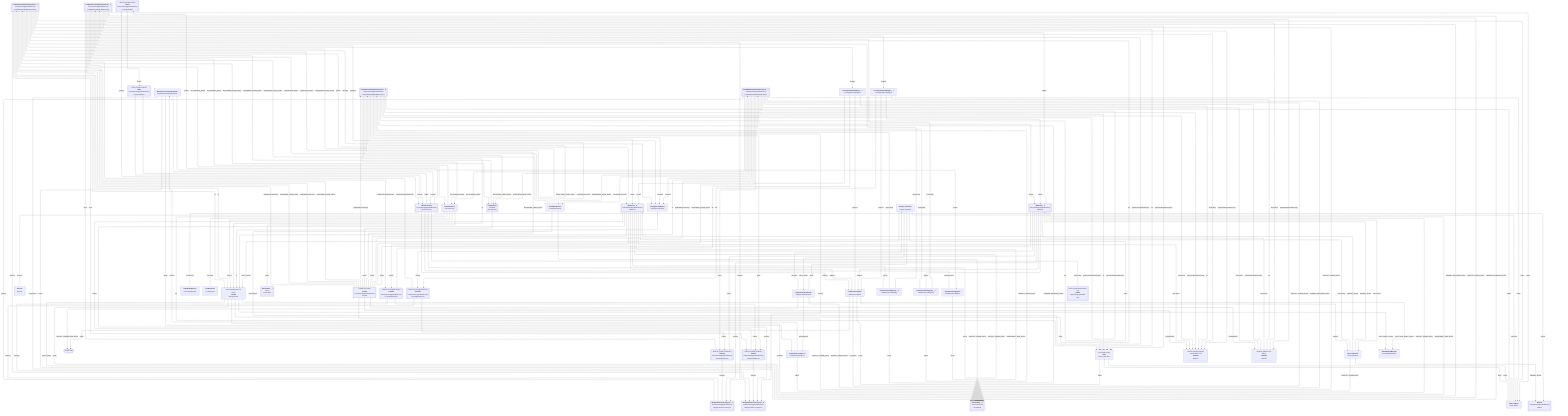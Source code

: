 %%{init: {"flowchart": {"defaultRenderer": "elk"}} }%%
flowchart TB

0x11E91BB6d1334585AA37D8F4fde3932C7960B938(["0x11E..938"]):::address
click 0x11E91BB6d1334585AA37D8F4fde3932C7960B938 "https://etherscan.io/address/0x11E91BB6d1334585AA37D8F4fde3932C7960B938"

0xAffe966B27ba3E4Ebb8A0eC124C7b7019CC762f8["<b>Booster</b><br>Booster<br><hr>"]:::contract
click 0xAffe966B27ba3E4Ebb8A0eC124C7b7019CC762f8 "https://etherscan.io/address/0xAffe966B27ba3E4Ebb8A0eC124C7b7019CC762f8#code"

0x53805A76E1f5ebbFE7115F16f9c87C2f7e633726[["fETH (Fractional ETH)<br><b>fETH</b><br><i>TransparentUpgradeableProxy</i><br>FractionalToken"]]:::contract
click 0x53805A76E1f5ebbFE7115F16f9c87C2f7e633726 "https://etherscan.io/address/0x53805A76E1f5ebbFE7115F16f9c87C2f7e633726#code"

0x53805A76E1f5ebbFE7115F16f9c87C2f7e633726 -- treasury --> 0x0e5CAA5c889Bdf053c9A76395f62267E653AFbb0

0xa87F04c9743Fd1933F82bdDec9692e9D97673769[["ffrxETH (Fractional frxETH)<br><b>ffrxETH</b><br><i>TransparentUpgradeableProxy</i><br>FractionalTokenV2"]]:::contract
click 0xa87F04c9743Fd1933F82bdDec9692e9D97673769 "https://etherscan.io/address/0xa87F04c9743Fd1933F82bdDec9692e9D97673769#code"


0xa87F04c9743Fd1933F82bdDec9692e9D97673769 -- treasury --> 0xcfEEfF214b256063110d3236ea12Db49d2dF2359

0xD6B8162e2fb9F3EFf09bb8598ca0C8958E33A23D[["fstETH (Fractional stETH)<br><b>fstETH</b><br><i>TransparentUpgradeableProxy</i><br>FractionalTokenV2"]]:::contract
click 0xD6B8162e2fb9F3EFf09bb8598ca0C8958E33A23D "https://etherscan.io/address/0xD6B8162e2fb9F3EFf09bb8598ca0C8958E33A23D#code"


0xD6B8162e2fb9F3EFf09bb8598ca0C8958E33A23D -- treasury --> 0xED803540037B0ae069c93420F89Cd653B6e3Df1f

0x9710Ca7F3eDD4893f399c89ea184D92cc7172e28["<b>Fundraising_Gauge_Fx</b><br>Fundraising Gauge Fx"]:::contract
click 0x9710Ca7F3eDD4893f399c89ea184D92cc7172e28 "https://etherscan.io/address/0x9710Ca7F3eDD4893f399c89ea184D92cc7172e28#code"

0x9710Ca7F3eDD4893f399c89ea184D92cc7172e28 -- admin --> 0x26B2ec4E02ebe2F54583af25b647b1D619e67BbF

0x9710Ca7F3eDD4893f399c89ea184D92cc7172e28 -- receiver --> 0x81243a88Dd9Fb963c643bD3f2194c2cA9CCFc428

0xa84360896cE9152d1780c546305BB54125F962d9["<b>FxETHTwapOracle</b><br>FxETHTwapOracle<br><hr>"]:::contract
click 0xa84360896cE9152d1780c546305BB54125F962d9 "https://etherscan.io/address/0xa84360896cE9152d1780c546305BB54125F962d9#code"

0x365AccFCa291e7D3914637ABf1F7635dB165Bb09["FXN (FXN Token)<br><b>FXN</b><br>Curve DAO Token"]:::contract
click 0x365AccFCa291e7D3914637ABf1F7635dB165Bb09 "https://etherscan.io/address/0x365AccFCa291e7D3914637ABf1F7635dB165Bb09#code"

0x365AccFCa291e7D3914637ABf1F7635dB165Bb09 -- admin --> 0x26B2ec4E02ebe2F54583af25b647b1D619e67BbF

0x365AccFCa291e7D3914637ABf1F7635dB165Bb09 -- minter --> 0xC8b194925D55d5dE9555AD1db74c149329F71DeF

0x56B3c8eF8A095f8637B6A84942aA898326B82b91["<b>FxnDepositor</b><br>FxnDepositor<br><hr>"]:::contract
click 0x56B3c8eF8A095f8637B6A84942aA898326B82b91 "https://etherscan.io/address/0x56B3c8eF8A095f8637B6A84942aA898326B82b91#code"

0xd11a4Ee017cA0BECA8FA45fF2abFe9C6267b7881["<b>FxnVoterProxy</b><br>FxnVoterProxy"]:::contract
click 0xd11a4Ee017cA0BECA8FA45fF2abFe9C6267b7881 "https://etherscan.io/address/0xd11a4Ee017cA0BECA8FA45fF2abFe9C6267b7881#code"

0xd11a4Ee017cA0BECA8FA45fF2abFe9C6267b7881 -- depositor --> 0x56B3c8eF8A095f8637B6A84942aA898326B82b91

0xd11a4Ee017cA0BECA8FA45fF2abFe9C6267b7881 -- escrow --> 0xEC6B8A3F3605B083F7044C0F31f2cac0caf1d469

0xd11a4Ee017cA0BECA8FA45fF2abFe9C6267b7881 -- fxn --> 0x365AccFCa291e7D3914637ABf1F7635dB165Bb09

0xd11a4Ee017cA0BECA8FA45fF2abFe9C6267b7881 -- operator --> 0xAffe966B27ba3E4Ebb8A0eC124C7b7019CC762f8

0xd11a4Ee017cA0BECA8FA45fF2abFe9C6267b7881 -- owner --> 0xa3C5A1e09150B75ff251c1a7815A07182c3de2FB


0x085780639CC2cACd35E474e71f4d000e2405d8f6[["fxUSD (f(x) USD)<br><b>fxUSD</b><br><i>TransparentUpgradeableProxy</i><br>FxUSD"]]:::contract
click 0x085780639CC2cACd35E474e71f4d000e2405d8f6 "https://etherscan.io/address/0x085780639CC2cACd35E474e71f4d000e2405d8f6#code"

0x085780639CC2cACd35E474e71f4d000e2405d8f6 -- DEFAULT_ADMIN_ROLE --> 0x26B2ec4E02ebe2F54583af25b647b1D619e67BbF


0x085780639CC2cACd35E474e71f4d000e2405d8f6 -- getMarkets[0] --> 0x7f39C581F595B53c5cb19bD0b3f8dA6c935E2Ca0

0x085780639CC2cACd35E474e71f4d000e2405d8f6 -- getMarkets[1] --> 0xac3E018457B222d93114458476f3E3416Abbe38F

0x085780639CC2cACd35E474e71f4d000e2405d8f6 -- getRebalancePools[0] --> 0x9aD382b028e03977D446635Ba6b8492040F829b7

0x085780639CC2cACd35E474e71f4d000e2405d8f6 -- getRebalancePools[1] --> 0x0417CE2934899d7130229CDa39Db456Ff2332685

0x085780639CC2cACd35E474e71f4d000e2405d8f6 -- getRebalancePools[2] --> 0xb925F8CAA6BE0BFCd1A7383168D1c932D185A748

0x085780639CC2cACd35E474e71f4d000e2405d8f6 -- getRebalancePools[3] --> 0x4a2ab45D27428901E826db4a52Dae00594b68022

0xA5e2Ec4682a32605b9098Ddd7204fe84Ab932fE4[["<b>FxUSDFacet</b><br><i>Diamond</i><br>FxUSDFacet"]]:::contract
click 0xA5e2Ec4682a32605b9098Ddd7204fe84Ab932fE4 "https://etherscan.io/address/0xA5e2Ec4682a32605b9098Ddd7204fe84Ab932fE4#code"

0xA5e2Ec4682a32605b9098Ddd7204fe84Ab932fE4 -- fxUSD --> 0x085780639CC2cACd35E474e71f4d000e2405d8f6

0x78c3aF23A4DeA2F630C130d2E42717587584BF05["<b>FxUSDRebalancer</b><br>FxUSDRebalancer"]:::contract
click 0x78c3aF23A4DeA2F630C130d2E42717587584BF05 "https://etherscan.io/address/0x78c3aF23A4DeA2F630C130d2E42717587584BF05#code"

0x78c3aF23A4DeA2F630C130d2E42717587584BF05 -- REBALANCE_POOL_ROLE --> 0x9aD382b028e03977D446635Ba6b8492040F829b7

0x78c3aF23A4DeA2F630C130d2E42717587584BF05 -- REBALANCE_POOL_ROLE --> 0x0417CE2934899d7130229CDa39Db456Ff2332685

0x78c3aF23A4DeA2F630C130d2E42717587584BF05 -- REBALANCE_POOL_ROLE --> 0xb925F8CAA6BE0BFCd1A7383168D1c932D185A748

0x78c3aF23A4DeA2F630C130d2E42717587584BF05 -- REBALANCE_POOL_ROLE --> 0x4a2ab45D27428901E826db4a52Dae00594b68022

0x78c3aF23A4DeA2F630C130d2E42717587584BF05 -- DEFAULT_ADMIN_ROLE --> 0x26B2ec4E02ebe2F54583af25b647b1D619e67BbF

0x78c3aF23A4DeA2F630C130d2E42717587584BF05 -- bonusToken --> 0x365AccFCa291e7D3914637ABf1F7635dB165Bb09

0x9aD382b028e03977D446635Ba6b8492040F829b7[["<b>FxUSDShareableRebalancePool__0</b><br><i>TransparentUpgradeableProxy</i><br>FxUSDShareableRebalancePool"]]:::contract
click 0x9aD382b028e03977D446635Ba6b8492040F829b7 "https://etherscan.io/address/0x9aD382b028e03977D446635Ba6b8492040F829b7#code"

0x9aD382b028e03977D446635Ba6b8492040F829b7 -- LIQUIDATOR_ROLE --> 0x78c3aF23A4DeA2F630C130d2E42717587584BF05

0x9aD382b028e03977D446635Ba6b8492040F829b7 -- WITHDRAW_FROM_ROLE --> 0x085780639CC2cACd35E474e71f4d000e2405d8f6

0x9aD382b028e03977D446635Ba6b8492040F829b7 -- WITHDRAW_FROM_ROLE --> 0xA5e2Ec4682a32605b9098Ddd7204fe84Ab932fE4

0x9aD382b028e03977D446635Ba6b8492040F829b7 -- DEFAULT_ADMIN_ROLE --> 0x26B2ec4E02ebe2F54583af25b647b1D619e67BbF

0x9aD382b028e03977D446635Ba6b8492040F829b7 -- REWARD_MANAGER_ROLE --> 0x26B2ec4E02ebe2F54583af25b647b1D619e67BbF

0x9aD382b028e03977D446635Ba6b8492040F829b7 -- VE_SHARING_ROLE --> 0xd11a4Ee017cA0BECA8FA45fF2abFe9C6267b7881

0x9aD382b028e03977D446635Ba6b8492040F829b7 -- asset --> 0xD6B8162e2fb9F3EFf09bb8598ca0C8958E33A23D

0x9aD382b028e03977D446635Ba6b8492040F829b7 -- baseToken --> 0x7f39C581F595B53c5cb19bD0b3f8dA6c935E2Ca0

0x9aD382b028e03977D446635Ba6b8492040F829b7 -- fxn --> 0x365AccFCa291e7D3914637ABf1F7635dB165Bb09


0x9aD382b028e03977D446635Ba6b8492040F829b7 -- getActiveRewardTokens[0] --> 0x7f39C581F595B53c5cb19bD0b3f8dA6c935E2Ca0

0x9aD382b028e03977D446635Ba6b8492040F829b7 -- getActiveRewardTokens[1] --> 0x365AccFCa291e7D3914637ABf1F7635dB165Bb09

0x9aD382b028e03977D446635Ba6b8492040F829b7 -- market --> 0xAD9A0E7C08bc9F747dF97a3E7E7f620632CB6155

0x9aD382b028e03977D446635Ba6b8492040F829b7 -- minter --> 0xC8b194925D55d5dE9555AD1db74c149329F71DeF

0x9aD382b028e03977D446635Ba6b8492040F829b7 -- treasury --> 0xED803540037B0ae069c93420F89Cd653B6e3Df1f

0x9aD382b028e03977D446635Ba6b8492040F829b7 -- ve --> 0xEC6B8A3F3605B083F7044C0F31f2cac0caf1d469

0x9aD382b028e03977D446635Ba6b8492040F829b7 -- veHelper --> 0xd766f2b87DE4b08c2239580366e49710180aba02


0x0417CE2934899d7130229CDa39Db456Ff2332685[["<b>FxUSDShareableRebalancePool__1</b><br><i>TransparentUpgradeableProxy</i><br>FxUSDShareableRebalancePool"]]:::contract
click 0x0417CE2934899d7130229CDa39Db456Ff2332685 "https://etherscan.io/address/0x0417CE2934899d7130229CDa39Db456Ff2332685#code"

0x0417CE2934899d7130229CDa39Db456Ff2332685 -- LIQUIDATOR_ROLE --> 0x78c3aF23A4DeA2F630C130d2E42717587584BF05

0x0417CE2934899d7130229CDa39Db456Ff2332685 -- WITHDRAW_FROM_ROLE --> 0x085780639CC2cACd35E474e71f4d000e2405d8f6

0x0417CE2934899d7130229CDa39Db456Ff2332685 -- WITHDRAW_FROM_ROLE --> 0xA5e2Ec4682a32605b9098Ddd7204fe84Ab932fE4

0x0417CE2934899d7130229CDa39Db456Ff2332685 -- DEFAULT_ADMIN_ROLE --> 0x26B2ec4E02ebe2F54583af25b647b1D619e67BbF

0x0417CE2934899d7130229CDa39Db456Ff2332685 -- REWARD_MANAGER_ROLE --> 0x26B2ec4E02ebe2F54583af25b647b1D619e67BbF

0x0417CE2934899d7130229CDa39Db456Ff2332685 -- VE_SHARING_ROLE --> 0xd11a4Ee017cA0BECA8FA45fF2abFe9C6267b7881

0x0417CE2934899d7130229CDa39Db456Ff2332685 -- asset --> 0xD6B8162e2fb9F3EFf09bb8598ca0C8958E33A23D

0x0417CE2934899d7130229CDa39Db456Ff2332685 -- baseToken --> 0x7f39C581F595B53c5cb19bD0b3f8dA6c935E2Ca0

0x0417CE2934899d7130229CDa39Db456Ff2332685 -- fxn --> 0x365AccFCa291e7D3914637ABf1F7635dB165Bb09


0x0417CE2934899d7130229CDa39Db456Ff2332685 -- getActiveRewardTokens[0] --> 0x7f39C581F595B53c5cb19bD0b3f8dA6c935E2Ca0

0x0417CE2934899d7130229CDa39Db456Ff2332685 -- getActiveRewardTokens[1] --> 0x365AccFCa291e7D3914637ABf1F7635dB165Bb09

0x0417CE2934899d7130229CDa39Db456Ff2332685 -- getActiveRewardTokens[2] --> 0x5a097b014C547718e79030a077A91Ae37679EfF5

0x0417CE2934899d7130229CDa39Db456Ff2332685 -- market --> 0xAD9A0E7C08bc9F747dF97a3E7E7f620632CB6155

0x0417CE2934899d7130229CDa39Db456Ff2332685 -- minter --> 0xC8b194925D55d5dE9555AD1db74c149329F71DeF

0x0417CE2934899d7130229CDa39Db456Ff2332685 -- treasury --> 0xED803540037B0ae069c93420F89Cd653B6e3Df1f

0x0417CE2934899d7130229CDa39Db456Ff2332685 -- ve --> 0xEC6B8A3F3605B083F7044C0F31f2cac0caf1d469

0x0417CE2934899d7130229CDa39Db456Ff2332685 -- veHelper --> 0xd766f2b87DE4b08c2239580366e49710180aba02

0x0417CE2934899d7130229CDa39Db456Ff2332685 -- wrapper --> 0x6AF422087aBF42819F764FF8DE95269036b9A8F9

0xb925F8CAA6BE0BFCd1A7383168D1c932D185A748[["<b>FxUSDShareableRebalancePool__2</b><br><i>TransparentUpgradeableProxy</i><br>FxUSDShareableRebalancePool"]]:::contract
click 0xb925F8CAA6BE0BFCd1A7383168D1c932D185A748 "https://etherscan.io/address/0xb925F8CAA6BE0BFCd1A7383168D1c932D185A748#code"

0xb925F8CAA6BE0BFCd1A7383168D1c932D185A748 -- LIQUIDATOR_ROLE --> 0x78c3aF23A4DeA2F630C130d2E42717587584BF05

0xb925F8CAA6BE0BFCd1A7383168D1c932D185A748 -- WITHDRAW_FROM_ROLE --> 0x085780639CC2cACd35E474e71f4d000e2405d8f6

0xb925F8CAA6BE0BFCd1A7383168D1c932D185A748 -- WITHDRAW_FROM_ROLE --> 0xA5e2Ec4682a32605b9098Ddd7204fe84Ab932fE4

0xb925F8CAA6BE0BFCd1A7383168D1c932D185A748 -- DEFAULT_ADMIN_ROLE --> 0x26B2ec4E02ebe2F54583af25b647b1D619e67BbF

0xb925F8CAA6BE0BFCd1A7383168D1c932D185A748 -- REWARD_MANAGER_ROLE --> 0x26B2ec4E02ebe2F54583af25b647b1D619e67BbF

0xb925F8CAA6BE0BFCd1A7383168D1c932D185A748 -- VE_SHARING_ROLE --> 0xd11a4Ee017cA0BECA8FA45fF2abFe9C6267b7881

0xb925F8CAA6BE0BFCd1A7383168D1c932D185A748 -- asset --> 0xa87F04c9743Fd1933F82bdDec9692e9D97673769

0xb925F8CAA6BE0BFCd1A7383168D1c932D185A748 -- baseToken --> 0xac3E018457B222d93114458476f3E3416Abbe38F

0xb925F8CAA6BE0BFCd1A7383168D1c932D185A748 -- fxn --> 0x365AccFCa291e7D3914637ABf1F7635dB165Bb09


0xb925F8CAA6BE0BFCd1A7383168D1c932D185A748 -- getActiveRewardTokens[0] --> 0xac3E018457B222d93114458476f3E3416Abbe38F

0xb925F8CAA6BE0BFCd1A7383168D1c932D185A748 -- getActiveRewardTokens[1] --> 0x365AccFCa291e7D3914637ABf1F7635dB165Bb09

0xb925F8CAA6BE0BFCd1A7383168D1c932D185A748 -- market --> 0x714B853b3bA73E439c652CfE79660F329E6ebB42

0xb925F8CAA6BE0BFCd1A7383168D1c932D185A748 -- minter --> 0xC8b194925D55d5dE9555AD1db74c149329F71DeF

0xb925F8CAA6BE0BFCd1A7383168D1c932D185A748 -- treasury --> 0xcfEEfF214b256063110d3236ea12Db49d2dF2359

0xb925F8CAA6BE0BFCd1A7383168D1c932D185A748 -- ve --> 0xEC6B8A3F3605B083F7044C0F31f2cac0caf1d469

0xb925F8CAA6BE0BFCd1A7383168D1c932D185A748 -- veHelper --> 0xd766f2b87DE4b08c2239580366e49710180aba02


0x4a2ab45D27428901E826db4a52Dae00594b68022[["<b>FxUSDShareableRebalancePool__3</b><br><i>TransparentUpgradeableProxy</i><br>FxUSDShareableRebalancePool"]]:::contract
click 0x4a2ab45D27428901E826db4a52Dae00594b68022 "https://etherscan.io/address/0x4a2ab45D27428901E826db4a52Dae00594b68022#code"

0x4a2ab45D27428901E826db4a52Dae00594b68022 -- LIQUIDATOR_ROLE --> 0x78c3aF23A4DeA2F630C130d2E42717587584BF05

0x4a2ab45D27428901E826db4a52Dae00594b68022 -- WITHDRAW_FROM_ROLE --> 0x085780639CC2cACd35E474e71f4d000e2405d8f6

0x4a2ab45D27428901E826db4a52Dae00594b68022 -- WITHDRAW_FROM_ROLE --> 0xA5e2Ec4682a32605b9098Ddd7204fe84Ab932fE4

0x4a2ab45D27428901E826db4a52Dae00594b68022 -- DEFAULT_ADMIN_ROLE --> 0x26B2ec4E02ebe2F54583af25b647b1D619e67BbF

0x4a2ab45D27428901E826db4a52Dae00594b68022 -- REWARD_MANAGER_ROLE --> 0x26B2ec4E02ebe2F54583af25b647b1D619e67BbF

0x4a2ab45D27428901E826db4a52Dae00594b68022 -- VE_SHARING_ROLE --> 0xd11a4Ee017cA0BECA8FA45fF2abFe9C6267b7881

0x4a2ab45D27428901E826db4a52Dae00594b68022 -- asset --> 0xa87F04c9743Fd1933F82bdDec9692e9D97673769

0x4a2ab45D27428901E826db4a52Dae00594b68022 -- baseToken --> 0xac3E018457B222d93114458476f3E3416Abbe38F

0x4a2ab45D27428901E826db4a52Dae00594b68022 -- fxn --> 0x365AccFCa291e7D3914637ABf1F7635dB165Bb09


0x4a2ab45D27428901E826db4a52Dae00594b68022 -- getActiveRewardTokens[0] --> 0xac3E018457B222d93114458476f3E3416Abbe38F

0x4a2ab45D27428901E826db4a52Dae00594b68022 -- getActiveRewardTokens[1] --> 0x365AccFCa291e7D3914637ABf1F7635dB165Bb09

0x4a2ab45D27428901E826db4a52Dae00594b68022 -- getActiveRewardTokens[2] --> 0x2bb0C32101456F5960d4e994Bac183Fe0dc6C82c

0x4a2ab45D27428901E826db4a52Dae00594b68022 -- market --> 0x714B853b3bA73E439c652CfE79660F329E6ebB42

0x4a2ab45D27428901E826db4a52Dae00594b68022 -- minter --> 0xC8b194925D55d5dE9555AD1db74c149329F71DeF

0x4a2ab45D27428901E826db4a52Dae00594b68022 -- treasury --> 0xcfEEfF214b256063110d3236ea12Db49d2dF2359

0x4a2ab45D27428901E826db4a52Dae00594b68022 -- ve --> 0xEC6B8A3F3605B083F7044C0F31f2cac0caf1d469

0x4a2ab45D27428901E826db4a52Dae00594b68022 -- veHelper --> 0xd766f2b87DE4b08c2239580366e49710180aba02

0x4a2ab45D27428901E826db4a52Dae00594b68022 -- wrapper --> 0x823BaF74524b707d649A2a78E66DF106f5A131aB

0xe60eB8098B34eD775ac44B1ddE864e098C6d7f37["<b>Gauge_Controller</b><br>Gauge Controller"]:::contract
click 0xe60eB8098B34eD775ac44B1ddE864e098C6d7f37 "https://etherscan.io/address/0xe60eB8098B34eD775ac44B1ddE864e098C6d7f37#code"

0xe60eB8098B34eD775ac44B1ddE864e098C6d7f37 -- admin --> 0x1Ca7b82c4265835C7841cf29407217D820a7DADb

0xe60eB8098B34eD775ac44B1ddE864e098C6d7f37 -- future_admin --> 0x1Ca7b82c4265835C7841cf29407217D820a7DADb

0xe60eB8098B34eD775ac44B1ddE864e098C6d7f37 -- token --> 0x365AccFCa291e7D3914637ABf1F7635dB165Bb09

0xe60eB8098B34eD775ac44B1ddE864e098C6d7f37 -- voting_escrow --> 0xEC6B8A3F3605B083F7044C0F31f2cac0caf1d469

0x1Ca7b82c4265835C7841cf29407217D820a7DADb["<b>GaugeControllerOwner</b><br>GaugeControllerOwner"]:::contract
click 0x1Ca7b82c4265835C7841cf29407217D820a7DADb "https://etherscan.io/address/0x1Ca7b82c4265835C7841cf29407217D820a7DADb#code"

0x1Ca7b82c4265835C7841cf29407217D820a7DADb -- DEFAULT_ADMIN_ROLE --> 0x26B2ec4E02ebe2F54583af25b647b1D619e67BbF

0x1Ca7b82c4265835C7841cf29407217D820a7DADb -- WEIGHT_NORMALIZER_ROLE --> 0x11E91BB6d1334585AA37D8F4fde3932C7960B938

0x1Ca7b82c4265835C7841cf29407217D820a7DADb -- controller --> 0xe60eB8098B34eD775ac44B1ddE864e098C6d7f37

0x1Ca7b82c4265835C7841cf29407217D820a7DADb -- getGauges[0] --> 0x9710Ca7F3eDD4893f399c89ea184D92cc7172e28

0x26B2ec4E02ebe2F54583af25b647b1D619e67BbF[["<b>GnosisSafe__0</b><br><i>GnosisSafeProxy</i><br>GnosisSafe<br><hr>"]]:::contract
click 0x26B2ec4E02ebe2F54583af25b647b1D619e67BbF "https://etherscan.io/address/0x26B2ec4E02ebe2F54583af25b647b1D619e67BbF#code"

0xa3C5A1e09150B75ff251c1a7815A07182c3de2FB[["<b>GnosisSafe__1</b><br><i>Proxy</i><br>GnosisSafe<br><hr>"]]:::contract
click 0xa3C5A1e09150B75ff251c1a7815A07182c3de2FB "https://etherscan.io/address/0xa3C5A1e09150B75ff251c1a7815A07182c3de2FB#code"

0x6AF422087aBF42819F764FF8DE95269036b9A8F9["<b>LeveragedTokenWrapper__0</b><br>LeveragedTokenWrapper"]:::contract
click 0x6AF422087aBF42819F764FF8DE95269036b9A8F9 "https://etherscan.io/address/0x6AF422087aBF42819F764FF8DE95269036b9A8F9#code"

0x6AF422087aBF42819F764FF8DE95269036b9A8F9 -- dst --> 0x5a097b014C547718e79030a077A91Ae37679EfF5

0x6AF422087aBF42819F764FF8DE95269036b9A8F9 -- market --> 0xAD9A0E7C08bc9F747dF97a3E7E7f620632CB6155

0x6AF422087aBF42819F764FF8DE95269036b9A8F9 -- platform --> 0x0084C2e1B1823564e597Ff4848a88D61ac63D703

0x6AF422087aBF42819F764FF8DE95269036b9A8F9 -- src --> 0x7f39C581F595B53c5cb19bD0b3f8dA6c935E2Ca0

0x823BaF74524b707d649A2a78E66DF106f5A131aB["<b>LeveragedTokenWrapper__1</b><br>LeveragedTokenWrapper"]:::contract
click 0x823BaF74524b707d649A2a78E66DF106f5A131aB "https://etherscan.io/address/0x823BaF74524b707d649A2a78E66DF106f5A131aB#code"

0x823BaF74524b707d649A2a78E66DF106f5A131aB -- dst --> 0x2bb0C32101456F5960d4e994Bac183Fe0dc6C82c

0x823BaF74524b707d649A2a78E66DF106f5A131aB -- market --> 0x714B853b3bA73E439c652CfE79660F329E6ebB42

0x823BaF74524b707d649A2a78E66DF106f5A131aB -- platform --> 0x0084C2e1B1823564e597Ff4848a88D61ac63D703

0x823BaF74524b707d649A2a78E66DF106f5A131aB -- src --> 0xac3E018457B222d93114458476f3E3416Abbe38F

0xe7b9c7c9cA85340b8c06fb805f7775e3015108dB[["<b>Market</b><br><i>TransparentUpgradeableProxy</i><br>Market<br><hr>"]]:::contract
click 0xe7b9c7c9cA85340b8c06fb805f7775e3015108dB "https://etherscan.io/address/0xe7b9c7c9cA85340b8c06fb805f7775e3015108dB#code"

0xAD9A0E7C08bc9F747dF97a3E7E7f620632CB6155[["<b>MarketV2__0</b><br><i>TransparentUpgradeableProxy</i><br>MarketV2"]]:::contract
click 0xAD9A0E7C08bc9F747dF97a3E7E7f620632CB6155 "https://etherscan.io/address/0xAD9A0E7C08bc9F747dF97a3E7E7f620632CB6155#code"

0xAD9A0E7C08bc9F747dF97a3E7E7f620632CB6155 -- DEFAULT_ADMIN_ROLE --> 0x26B2ec4E02ebe2F54583af25b647b1D619e67BbF

0xAD9A0E7C08bc9F747dF97a3E7E7f620632CB6155 -- EMERGENCY_DAO_ROLE --> 0x26B2ec4E02ebe2F54583af25b647b1D619e67BbF

0xAD9A0E7C08bc9F747dF97a3E7E7f620632CB6155 -- baseToken --> 0x7f39C581F595B53c5cb19bD0b3f8dA6c935E2Ca0

0xAD9A0E7C08bc9F747dF97a3E7E7f620632CB6155 -- fToken --> 0xD6B8162e2fb9F3EFf09bb8598ca0C8958E33A23D

0xAD9A0E7C08bc9F747dF97a3E7E7f620632CB6155 -- fxUSD --> 0x085780639CC2cACd35E474e71f4d000e2405d8f6

0xAD9A0E7C08bc9F747dF97a3E7E7f620632CB6155 -- platform --> 0x0084C2e1B1823564e597Ff4848a88D61ac63D703

0xAD9A0E7C08bc9F747dF97a3E7E7f620632CB6155 -- registry --> 0x86e987a89Fd7345457d97b9e82906f346D61Df39

0xAD9A0E7C08bc9F747dF97a3E7E7f620632CB6155 -- reservePool --> 0xb592E01dd77084b36430ffCB9c9D2F76fDE32631

0xAD9A0E7C08bc9F747dF97a3E7E7f620632CB6155 -- treasury --> 0xED803540037B0ae069c93420F89Cd653B6e3Df1f

0xAD9A0E7C08bc9F747dF97a3E7E7f620632CB6155 -- xToken --> 0x5a097b014C547718e79030a077A91Ae37679EfF5

0x714B853b3bA73E439c652CfE79660F329E6ebB42[["<b>MarketV2__1</b><br><i>TransparentUpgradeableProxy</i><br>MarketV2"]]:::contract
click 0x714B853b3bA73E439c652CfE79660F329E6ebB42 "https://etherscan.io/address/0x714B853b3bA73E439c652CfE79660F329E6ebB42#code"

0x714B853b3bA73E439c652CfE79660F329E6ebB42 -- DEFAULT_ADMIN_ROLE --> 0x26B2ec4E02ebe2F54583af25b647b1D619e67BbF

0x714B853b3bA73E439c652CfE79660F329E6ebB42 -- EMERGENCY_DAO_ROLE --> 0x26B2ec4E02ebe2F54583af25b647b1D619e67BbF

0x714B853b3bA73E439c652CfE79660F329E6ebB42 -- baseToken --> 0xac3E018457B222d93114458476f3E3416Abbe38F

0x714B853b3bA73E439c652CfE79660F329E6ebB42 -- fToken --> 0xa87F04c9743Fd1933F82bdDec9692e9D97673769

0x714B853b3bA73E439c652CfE79660F329E6ebB42 -- fxUSD --> 0x085780639CC2cACd35E474e71f4d000e2405d8f6

0x714B853b3bA73E439c652CfE79660F329E6ebB42 -- platform --> 0x0084C2e1B1823564e597Ff4848a88D61ac63D703

0x714B853b3bA73E439c652CfE79660F329E6ebB42 -- registry --> 0x345a345DAd48c3504113539ce83c0cB765627B54

0x714B853b3bA73E439c652CfE79660F329E6ebB42 -- reservePool --> 0xb592E01dd77084b36430ffCB9c9D2F76fDE32631

0x714B853b3bA73E439c652CfE79660F329E6ebB42 -- treasury --> 0xcfEEfF214b256063110d3236ea12Db49d2dF2359

0x714B853b3bA73E439c652CfE79660F329E6ebB42 -- xToken --> 0x2bb0C32101456F5960d4e994Bac183Fe0dc6C82c

0x0084C2e1B1823564e597Ff4848a88D61ac63D703["<b>PlatformFeeSpliter</b><br>PlatformFeeSpliter"]:::contract
click 0x0084C2e1B1823564e597Ff4848a88D61ac63D703 "https://etherscan.io/address/0x0084C2e1B1823564e597Ff4848a88D61ac63D703#code"

0x0084C2e1B1823564e597Ff4848a88D61ac63D703 -- ecosystem --> 0x26B2ec4E02ebe2F54583af25b647b1D619e67BbF

0x0084C2e1B1823564e597Ff4848a88D61ac63D703 -- owner --> 0x26B2ec4E02ebe2F54583af25b647b1D619e67BbF

0x0084C2e1B1823564e597Ff4848a88D61ac63D703 -- staker --> 0x11E91BB6d1334585AA37D8F4fde3932C7960B938

0x0084C2e1B1823564e597Ff4848a88D61ac63D703 -- treasury --> 0xb592E01dd77084b36430ffCB9c9D2F76fDE32631

0x81243a88Dd9Fb963c643bD3f2194c2cA9CCFc428["<b>RebalancePoolGaugeClaimer</b><br>RebalancePoolGaugeClaimer"]:::contract
click 0x81243a88Dd9Fb963c643bD3f2194c2cA9CCFc428 "https://etherscan.io/address/0x81243a88Dd9Fb963c643bD3f2194c2cA9CCFc428#code"

0x81243a88Dd9Fb963c643bD3f2194c2cA9CCFc428 -- gauge --> 0x9710Ca7F3eDD4893f399c89ea184D92cc7172e28

0x81243a88Dd9Fb963c643bD3f2194c2cA9CCFc428 -- owner --> 0x26B2ec4E02ebe2F54583af25b647b1D619e67BbF


0x81243a88Dd9Fb963c643bD3f2194c2cA9CCFc428 -- reservePool --> 0x26B2ec4E02ebe2F54583af25b647b1D619e67BbF

0x81243a88Dd9Fb963c643bD3f2194c2cA9CCFc428 -- splitter --> 0x79c5f5b0753acE25ecdBdA4c2Bc86Ab074B6c2Bb

0x81243a88Dd9Fb963c643bD3f2194c2cA9CCFc428 -- treasury --> 0x0e5CAA5c889Bdf053c9A76395f62267E653AFbb0

0x86e987a89Fd7345457d97b9e82906f346D61Df39["<b>RebalancePoolRegistry__0</b><br>RebalancePoolRegistry"]:::contract
click 0x86e987a89Fd7345457d97b9e82906f346D61Df39 "https://etherscan.io/address/0x86e987a89Fd7345457d97b9e82906f346D61Df39#code"

0x86e987a89Fd7345457d97b9e82906f346D61Df39 -- getPools[0] --> 0x9aD382b028e03977D446635Ba6b8492040F829b7

0x86e987a89Fd7345457d97b9e82906f346D61Df39 -- getPools[1] --> 0x0417CE2934899d7130229CDa39Db456Ff2332685

0x86e987a89Fd7345457d97b9e82906f346D61Df39 -- owner --> 0x26B2ec4E02ebe2F54583af25b647b1D619e67BbF


0x345a345DAd48c3504113539ce83c0cB765627B54["<b>RebalancePoolRegistry__1</b><br>RebalancePoolRegistry"]:::contract
click 0x345a345DAd48c3504113539ce83c0cB765627B54 "https://etherscan.io/address/0x345a345DAd48c3504113539ce83c0cB765627B54#code"

0x345a345DAd48c3504113539ce83c0cB765627B54 -- getPools[0] --> 0xb925F8CAA6BE0BFCd1A7383168D1c932D185A748

0x345a345DAd48c3504113539ce83c0cB765627B54 -- getPools[1] --> 0x4a2ab45D27428901E826db4a52Dae00594b68022

0x345a345DAd48c3504113539ce83c0cB765627B54 -- owner --> 0x26B2ec4E02ebe2F54583af25b647b1D619e67BbF


0x79c5f5b0753acE25ecdBdA4c2Bc86Ab074B6c2Bb["<b>RebalancePoolSplitter</b><br>RebalancePoolSplitter"]:::contract
click 0x79c5f5b0753acE25ecdBdA4c2Bc86Ab074B6c2Bb "https://etherscan.io/address/0x79c5f5b0753acE25ecdBdA4c2Bc86Ab074B6c2Bb#code"

0x79c5f5b0753acE25ecdBdA4c2Bc86Ab074B6c2Bb -- owner --> 0x26B2ec4E02ebe2F54583af25b647b1D619e67BbF


0xb592E01dd77084b36430ffCB9c9D2F76fDE32631["<b>ReservePoolV2</b><br>ReservePoolV2"]:::contract
click 0xb592E01dd77084b36430ffCB9c9D2F76fDE32631 "https://etherscan.io/address/0xb592E01dd77084b36430ffCB9c9D2F76fDE32631#code"

0xb592E01dd77084b36430ffCB9c9D2F76fDE32631 -- MARKET_ROLE --> 0xe7b9c7c9cA85340b8c06fb805f7775e3015108dB

0xb592E01dd77084b36430ffCB9c9D2F76fDE32631 -- MARKET_ROLE --> 0xAD9A0E7C08bc9F747dF97a3E7E7f620632CB6155

0xb592E01dd77084b36430ffCB9c9D2F76fDE32631 -- MARKET_ROLE --> 0x714B853b3bA73E439c652CfE79660F329E6ebB42

0xb592E01dd77084b36430ffCB9c9D2F76fDE32631 -- DEFAULT_ADMIN_ROLE --> 0x26B2ec4E02ebe2F54583af25b647b1D619e67BbF

0xac3E018457B222d93114458476f3E3416Abbe38F["sfrxETH (Staked Frax Ether)<br><b>sfrxETH</b><br>sfrxETH<br><hr>"]:::contract
click 0xac3E018457B222d93114458476f3E3416Abbe38F "https://etherscan.io/address/0xac3E018457B222d93114458476f3E3416Abbe38F#code"

0xD71B8B76015F296E53D41e8288a8a13eAfFff2ea["<b>SmartWalletWhitelist</b><br>SmartWalletWhitelist<br><hr>"]:::contract
click 0xD71B8B76015F296E53D41e8288a8a13eAfFff2ea "https://etherscan.io/address/0xD71B8B76015F296E53D41e8288a8a13eAfFff2ea#code"

0xae7ab96520DE3A18E5e111B5EaAb095312D7fE84[["stETH (Liquid staked Ether 2.0)<br><b>stETH</b><br><i>AppProxyUpgradeable</i><br>Lido<br><hr>"]]:::contract
click 0xae7ab96520DE3A18E5e111B5EaAb095312D7fE84 "https://etherscan.io/address/0xae7ab96520DE3A18E5e111B5EaAb095312D7fE84#code"

0x0e5CAA5c889Bdf053c9A76395f62267E653AFbb0[["<b>stETHTreasury</b><br><i>TransparentUpgradeableProxy</i><br>stETHTreasury"]]:::contract
click 0x0e5CAA5c889Bdf053c9A76395f62267E653AFbb0 "https://etherscan.io/address/0x0e5CAA5c889Bdf053c9A76395f62267E653AFbb0#code"

0x0e5CAA5c889Bdf053c9A76395f62267E653AFbb0 -- baseToken --> 0xae7ab96520DE3A18E5e111B5EaAb095312D7fE84

0x0e5CAA5c889Bdf053c9A76395f62267E653AFbb0 -- fToken --> 0x53805A76E1f5ebbFE7115F16f9c87C2f7e633726

0x0e5CAA5c889Bdf053c9A76395f62267E653AFbb0 -- market --> 0xe7b9c7c9cA85340b8c06fb805f7775e3015108dB

0x0e5CAA5c889Bdf053c9A76395f62267E653AFbb0 -- owner --> 0x26B2ec4E02ebe2F54583af25b647b1D619e67BbF

0x0e5CAA5c889Bdf053c9A76395f62267E653AFbb0 -- platform --> 0x0084C2e1B1823564e597Ff4848a88D61ac63D703

0x0e5CAA5c889Bdf053c9A76395f62267E653AFbb0 -- priceOracle --> 0xa84360896cE9152d1780c546305BB54125F962d9


0x0e5CAA5c889Bdf053c9A76395f62267E653AFbb0 -- rebalancePool --> 0x79c5f5b0753acE25ecdBdA4c2Bc86Ab074B6c2Bb


0x0e5CAA5c889Bdf053c9A76395f62267E653AFbb0 -- xToken --> 0xe063F04f280c60aECa68b38341C2eEcBeC703ae2

0xC8b194925D55d5dE9555AD1db74c149329F71DeF["<b>Token_Minter</b><br>Token Minter"]:::contract
click 0xC8b194925D55d5dE9555AD1db74c149329F71DeF "https://etherscan.io/address/0xC8b194925D55d5dE9555AD1db74c149329F71DeF#code"

0xC8b194925D55d5dE9555AD1db74c149329F71DeF -- controller --> 0xe60eB8098B34eD775ac44B1ddE864e098C6d7f37

0xC8b194925D55d5dE9555AD1db74c149329F71DeF -- token --> 0x365AccFCa291e7D3914637ABf1F7635dB165Bb09

0xEC6B8A3F3605B083F7044C0F31f2cac0caf1d469["veFXN (Voting Escrow FXN)<br><b>veFXN</b><br>Voting Escrow"]:::contract
click 0xEC6B8A3F3605B083F7044C0F31f2cac0caf1d469 "https://etherscan.io/address/0xEC6B8A3F3605B083F7044C0F31f2cac0caf1d469#code"

0xEC6B8A3F3605B083F7044C0F31f2cac0caf1d469 -- admin --> 0x26B2ec4E02ebe2F54583af25b647b1D619e67BbF

0xEC6B8A3F3605B083F7044C0F31f2cac0caf1d469 -- controller --> 0x26B2ec4E02ebe2F54583af25b647b1D619e67BbF

0xEC6B8A3F3605B083F7044C0F31f2cac0caf1d469 -- future_admin --> 0x26B2ec4E02ebe2F54583af25b647b1D619e67BbF

0xEC6B8A3F3605B083F7044C0F31f2cac0caf1d469 -- future_smart_wallet_checker --> 0xD71B8B76015F296E53D41e8288a8a13eAfFff2ea

0xEC6B8A3F3605B083F7044C0F31f2cac0caf1d469 -- smart_wallet_checker --> 0xD71B8B76015F296E53D41e8288a8a13eAfFff2ea

0xEC6B8A3F3605B083F7044C0F31f2cac0caf1d469 -- token --> 0x365AccFCa291e7D3914637ABf1F7635dB165Bb09

0xd766f2b87DE4b08c2239580366e49710180aba02["<b>VotingEscrowHelper</b><br>VotingEscrowHelper"]:::contract
click 0xd766f2b87DE4b08c2239580366e49710180aba02 "https://etherscan.io/address/0xd766f2b87DE4b08c2239580366e49710180aba02#code"

0xd766f2b87DE4b08c2239580366e49710180aba02 -- ve --> 0xEC6B8A3F3605B083F7044C0F31f2cac0caf1d469

0xED803540037B0ae069c93420F89Cd653B6e3Df1f[["<b>WrappedTokenTreasuryV2__0</b><br><i>TransparentUpgradeableProxy</i><br>WrappedTokenTreasuryV2<br><hr>"]]:::contract
click 0xED803540037B0ae069c93420F89Cd653B6e3Df1f "https://etherscan.io/address/0xED803540037B0ae069c93420F89Cd653B6e3Df1f#code"

0xcfEEfF214b256063110d3236ea12Db49d2dF2359[["<b>WrappedTokenTreasuryV2__1</b><br><i>TransparentUpgradeableProxy</i><br>WrappedTokenTreasuryV2<br><hr>"]]:::contract
click 0xcfEEfF214b256063110d3236ea12Db49d2dF2359 "https://etherscan.io/address/0xcfEEfF214b256063110d3236ea12Db49d2dF2359#code"

0x7f39C581F595B53c5cb19bD0b3f8dA6c935E2Ca0["wstETH (Wrapped liquid staked Ether 2.0)<br><b>wstETH</b><br>WstETH<br><hr>"]:::contract
click 0x7f39C581F595B53c5cb19bD0b3f8dA6c935E2Ca0 "https://etherscan.io/address/0x7f39C581F595B53c5cb19bD0b3f8dA6c935E2Ca0#code"

0xe063F04f280c60aECa68b38341C2eEcBeC703ae2[["xETH (Leveraged ETH)<br><b>xETH</b><br><i>TransparentUpgradeableProxy</i><br>LeveragedToken"]]:::contract
click 0xe063F04f280c60aECa68b38341C2eEcBeC703ae2 "https://etherscan.io/address/0xe063F04f280c60aECa68b38341C2eEcBeC703ae2#code"

0xe063F04f280c60aECa68b38341C2eEcBeC703ae2 -- fToken --> 0x53805A76E1f5ebbFE7115F16f9c87C2f7e633726

0xe063F04f280c60aECa68b38341C2eEcBeC703ae2 -- treasury --> 0x0e5CAA5c889Bdf053c9A76395f62267E653AFbb0

0x2bb0C32101456F5960d4e994Bac183Fe0dc6C82c[["xfrxETH (Leveraged frxETH)<br><b>xfrxETH</b><br><i>TransparentUpgradeableProxy</i><br>LeveragedTokenV2"]]:::contract
click 0x2bb0C32101456F5960d4e994Bac183Fe0dc6C82c "https://etherscan.io/address/0x2bb0C32101456F5960d4e994Bac183Fe0dc6C82c#code"


0x2bb0C32101456F5960d4e994Bac183Fe0dc6C82c -- fToken --> 0xa87F04c9743Fd1933F82bdDec9692e9D97673769

0x2bb0C32101456F5960d4e994Bac183Fe0dc6C82c -- treasury --> 0xcfEEfF214b256063110d3236ea12Db49d2dF2359

0x5a097b014C547718e79030a077A91Ae37679EfF5[["xstETH (Leveraged stETH)<br><b>xstETH</b><br><i>TransparentUpgradeableProxy</i><br>LeveragedTokenV2"]]:::contract
click 0x5a097b014C547718e79030a077A91Ae37679EfF5 "https://etherscan.io/address/0x5a097b014C547718e79030a077A91Ae37679EfF5#code"


0x5a097b014C547718e79030a077A91Ae37679EfF5 -- fToken --> 0xD6B8162e2fb9F3EFf09bb8598ca0C8958E33A23D

0x5a097b014C547718e79030a077A91Ae37679EfF5 -- treasury --> 0xED803540037B0ae069c93420F89Cd653B6e3Df1f